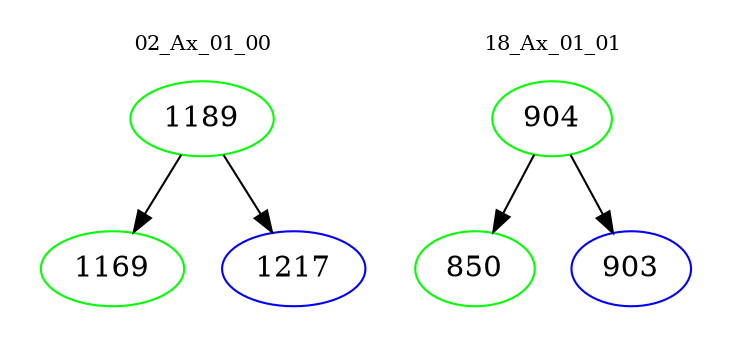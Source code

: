 digraph{
subgraph cluster_0 {
color = white
label = "02_Ax_01_00";
fontsize=10;
T0_1189 [label="1189", color="green"]
T0_1189 -> T0_1169 [color="black"]
T0_1169 [label="1169", color="green"]
T0_1189 -> T0_1217 [color="black"]
T0_1217 [label="1217", color="blue"]
}
subgraph cluster_1 {
color = white
label = "18_Ax_01_01";
fontsize=10;
T1_904 [label="904", color="green"]
T1_904 -> T1_850 [color="black"]
T1_850 [label="850", color="green"]
T1_904 -> T1_903 [color="black"]
T1_903 [label="903", color="blue"]
}
}

